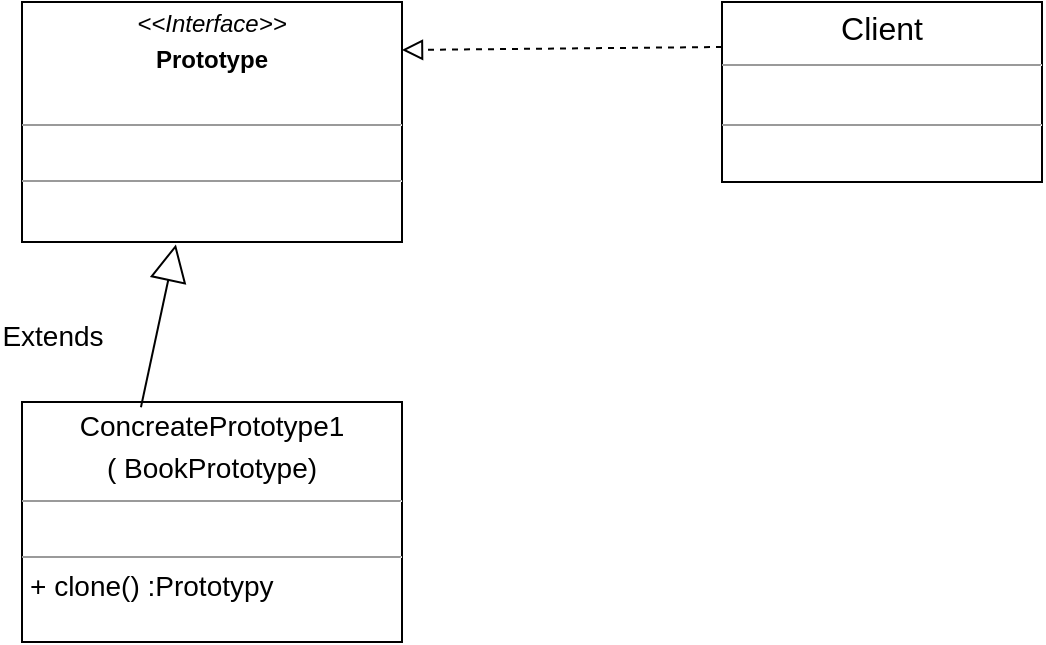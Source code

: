 <mxfile pages="2">
    <diagram id="Vkf1kccMHPyQg5MPIpvl" name="Page-1">
        <mxGraphModel dx="820" dy="500" grid="1" gridSize="10" guides="1" tooltips="1" connect="1" arrows="1" fold="1" page="1" pageScale="1" pageWidth="827" pageHeight="1169" math="0" shadow="0">
            <root>
                <mxCell id="0"/>
                <mxCell id="1" parent="0"/>
                <mxCell id="w2loQe_CoKNBEsXn6_GD-2" value="&lt;p style=&quot;margin: 4px 0px 0px ; text-align: center&quot;&gt;&lt;i&gt;&amp;lt;&amp;lt;Interface&amp;gt;&amp;gt;&lt;/i&gt;&lt;/p&gt;&lt;p style=&quot;margin: 0px ; margin-top: 4px ; text-align: center&quot;&gt;&lt;b&gt;Prototype&lt;/b&gt;&lt;/p&gt;&lt;p style=&quot;margin: 0px ; margin-top: 4px ; text-align: center&quot;&gt;&lt;br&gt;&lt;/p&gt;&lt;hr size=&quot;1&quot;&gt;&lt;p style=&quot;margin: 0px ; margin-left: 4px&quot;&gt;&lt;br&gt;&lt;/p&gt;&lt;hr size=&quot;1&quot;&gt;&lt;p style=&quot;text-align: justify ; margin: 0px 0px 0px 4px&quot;&gt;&lt;br&gt;&lt;/p&gt;" style="verticalAlign=top;align=left;overflow=fill;fontSize=12;fontFamily=Helvetica;html=1;" parent="1" vertex="1">
                    <mxGeometry x="80" y="80" width="190" height="120" as="geometry"/>
                </mxCell>
                <mxCell id="w2loQe_CoKNBEsXn6_GD-3" value="&lt;p style=&quot;text-align: center ; margin: 4px 0px 0px ; font-size: 14px&quot;&gt;&lt;font style=&quot;font-size: 14px&quot;&gt;ConcreatePrototype1&lt;/font&gt;&lt;/p&gt;&lt;p style=&quot;text-align: center ; margin: 4px 0px 0px ; font-size: 14px&quot;&gt;&lt;font style=&quot;font-size: 14px&quot;&gt;(&amp;nbsp;BookPrototype)&lt;/font&gt;&lt;/p&gt;&lt;hr size=&quot;1&quot; style=&quot;text-align: justify ; font-size: 14px&quot;&gt;&lt;p style=&quot;text-align: justify ; margin: 0px 0px 0px 4px&quot;&gt;&lt;br&gt;&lt;/p&gt;&lt;hr size=&quot;1&quot; style=&quot;text-align: justify&quot;&gt;&lt;p style=&quot;text-align: justify ; margin: 0px 0px 0px 4px&quot;&gt;&lt;font style=&quot;font-size: 14px&quot;&gt;+ clone() :Prototypy&lt;/font&gt;&lt;/p&gt;&lt;div&gt;&lt;br&gt;&lt;/div&gt;" style="verticalAlign=top;align=left;overflow=fill;fontSize=12;fontFamily=Helvetica;html=1;" parent="1" vertex="1">
                    <mxGeometry x="80" y="280" width="190" height="120" as="geometry"/>
                </mxCell>
                <mxCell id="w2loQe_CoKNBEsXn6_GD-6" value="&lt;p style=&quot;text-align: center ; margin: 4px 0px 0px ; font-size: 16px&quot;&gt;&lt;font style=&quot;font-size: 16px&quot;&gt;Client&lt;/font&gt;&lt;/p&gt;&lt;hr size=&quot;1&quot; style=&quot;text-align: justify ; font-size: 16px&quot;&gt;&lt;p style=&quot;text-align: justify ; margin: 0px 0px 0px 4px&quot;&gt;&lt;br&gt;&lt;/p&gt;&lt;hr size=&quot;1&quot; style=&quot;text-align: justify&quot;&gt;&lt;p style=&quot;text-align: justify ; margin: 0px 0px 0px 4px&quot;&gt;&lt;br&gt;&lt;/p&gt;" style="verticalAlign=top;align=left;overflow=fill;fontSize=12;fontFamily=Helvetica;html=1;" parent="1" vertex="1">
                    <mxGeometry x="430" y="80" width="160" height="90" as="geometry"/>
                </mxCell>
                <mxCell id="w2loQe_CoKNBEsXn6_GD-9" value="Extends" style="endArrow=block;endSize=16;endFill=0;html=1;fontSize=14;entryX=0.405;entryY=1.01;entryDx=0;entryDy=0;entryPerimeter=0;exitX=0.313;exitY=0.022;exitDx=0;exitDy=0;exitPerimeter=0;" parent="1" source="w2loQe_CoKNBEsXn6_GD-3" target="w2loQe_CoKNBEsXn6_GD-2" edge="1">
                    <mxGeometry x="-0.398" y="51" width="160" relative="1" as="geometry">
                        <mxPoint x="319.5" y="360" as="sourcePoint"/>
                        <mxPoint x="319.5" y="310" as="targetPoint"/>
                        <mxPoint as="offset"/>
                    </mxGeometry>
                </mxCell>
                <mxCell id="5" value="" style="endArrow=block;startArrow=none;endFill=0;startFill=0;endSize=8;html=1;verticalAlign=bottom;dashed=1;labelBackgroundColor=none;exitX=0;exitY=0.25;exitDx=0;exitDy=0;entryX=1;entryY=0.2;entryDx=0;entryDy=0;entryPerimeter=0;" parent="1" source="w2loQe_CoKNBEsXn6_GD-6" target="w2loQe_CoKNBEsXn6_GD-2" edge="1">
                    <mxGeometry width="160" relative="1" as="geometry">
                        <mxPoint x="304" y="100" as="sourcePoint"/>
                        <mxPoint x="280" y="103" as="targetPoint"/>
                    </mxGeometry>
                </mxCell>
            </root>
        </mxGraphModel>
    </diagram>
    <diagram id="4ZAdag8gtUJbRoVjFEnF" name="Page-2">
        &#xa;
        <mxGraphModel dx="537" dy="500" grid="1" gridSize="10" guides="1" tooltips="1" connect="1" arrows="1" fold="1" page="1" pageScale="1" pageWidth="827" pageHeight="1169" math="0" shadow="0">
            &#xa;
            <root>
                &#xa;
                <mxCell id="bjY-fz4MgQJbJ-gEGefi-0"/>
                &#xa;
                <mxCell id="bjY-fz4MgQJbJ-gEGefi-1" parent="bjY-fz4MgQJbJ-gEGefi-0"/>
                &#xa;
            </root>
            &#xa;
        </mxGraphModel>
        &#xa;
    </diagram>
</mxfile>